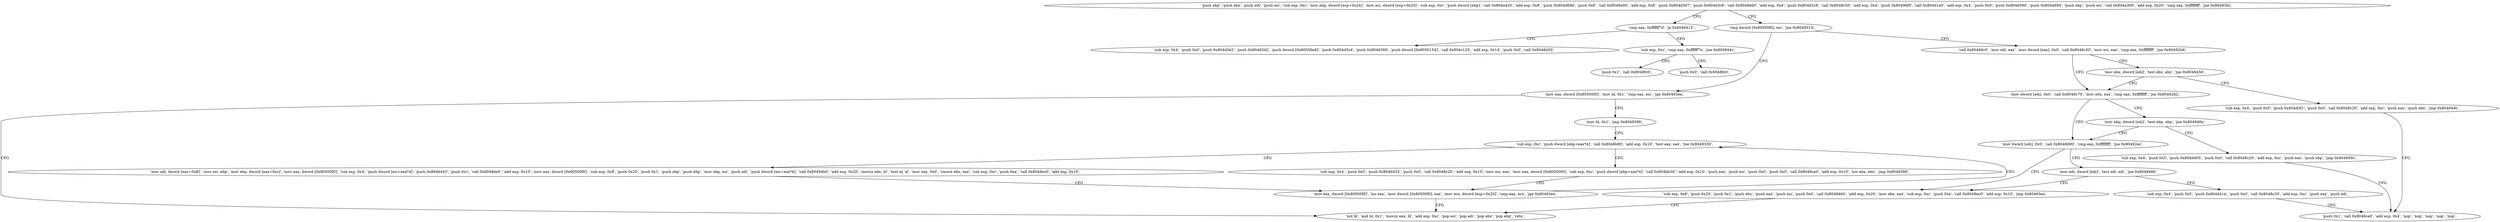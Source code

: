 digraph "func" {
"134517264" [label = "'push ebp', 'push ebx', 'push edi', 'push esi', 'sub esp, 0xc', 'mov ebp, dword [esp+0x24]', 'mov esi, dword [esp+0x20]', 'sub esp, 0xc', 'push dword [ebp]', 'call 0x804a420', 'add esp, 0x8', 'push 0x804d69d', 'push 0x6', 'call 0x8048e00', 'add esp, 0x8', 'push 0x804d367', 'push 0x804d3c8', 'call 0x8048e60', 'add esp, 0x4', 'push 0x804d3c8', 'call 0x8048c50', 'add esp, 0x4', 'push 0x80496f0', 'call 0x804d1a0', 'add esp, 0x4', 'push 0x0', 'push 0x804d590', 'push 0x804d69d', 'push ebp', 'push esi', 'call 0x804a300', 'add esp, 0x20', 'cmp eax, 0xffffffff', 'jne 0x80493fa', " ]
"134517754" [label = "'cmp eax, 0xffffff7d', 'je 0x8049415', " ]
"134517383" [label = "'cmp dword [0x80500f0], esi', 'jne 0x8049314', " ]
"134517781" [label = "'sub esp, 0x4', 'push 0x0', 'push 0x804d3e2', 'push 0x804d3d2', 'push dword [0x80500e8]', 'push 0x804d3c4', 'push 0x804d360', 'push dword [0x8050154]', 'call 0x804c120', 'add esp, 0x14', 'push 0x0', 'call 0x8048d30', " ]
"134517761" [label = "'sub esp, 0xc', 'cmp eax, 0xffffff7e', 'jne 0x804944c', " ]
"134517524" [label = "'mov eax, dword [0x80500f0]', 'mov bl, 0x1', 'cmp eax, esi', 'jge 0x80493ea', " ]
"134517395" [label = "'call 0x8048dc0', 'mov edi, eax', 'mov dword [eax], 0x0', 'call 0x8048c30', 'mov esi, eax', 'cmp eax, 0xffffffff', 'jne 0x80492b6', " ]
"134517836" [label = "'push 0x1', 'call 0x8048fc0', " ]
"134517771" [label = "'push 0x0', 'call 0x8048fc0', " ]
"134517738" [label = "'not bl', 'and bl, 0x1', 'movzx eax, bl', 'add esp, 0xc', 'pop esi', 'pop edi', 'pop ebx', 'pop ebp', 'retn', " ]
"134517539" [label = "'mov bl, 0x1', 'jmp 0x804939b', " ]
"134517430" [label = "'mov dword [edi], 0x0', 'call 0x8048c70', 'mov ebx, eax', 'cmp eax, 0xffffffff', 'jne 0x80492d2', " ]
"134517420" [label = "'mov ebx, dword [edi]', 'test ebx, ebx', 'jne 0x8049456', " ]
"134517659" [label = "'sub esp, 0xc', 'push dword [ebp+eax*4]', 'call 0x8048b80', 'add esp, 0x10', 'test eax, eax', 'jne 0x8049330', " ]
"134517458" [label = "'mov dword [edi], 0x0', 'call 0x8048d90', 'cmp eax, 0xffffffff', 'jne 0x80492ec', " ]
"134517448" [label = "'mov ebp, dword [edi]', 'test ebp, ebp', 'jne 0x804946e', " ]
"134517846" [label = "'sub esp, 0x4', 'push 0x5', 'push 0x804d3f1', 'push 0x0', 'call 0x8048c20', 'add esp, 0xc', 'push eax', 'push ebx', 'jmp 0x804949c', " ]
"134517552" [label = "'mov edi, dword [eax+0x8]', 'mov esi, ebp', 'mov ebp, dword [eax+0xc]', 'mov eax, dword [0x80500f0]', 'sub esp, 0x4', 'push dword [esi+eax*4]', 'push 0x804d443', 'push 0x1', 'call 0x8048de0', 'add esp, 0x10', 'mov eax, dword [0x80500f0]', 'sub esp, 0x8', 'push 0x20', 'push 0x1', 'push ebp', 'push ebp', 'mov ebp, esi', 'push edi', 'push dword [esi+eax*4]', 'call 0x80494b0', 'add esp, 0x20', 'movzx ebx, bl', 'test al, al', 'mov eax, 0x0', 'cmove ebx, eax', 'sub esp, 0xc', 'push 0xa', 'call 0x8048ec0', 'add esp, 0x10', " ]
"134517678" [label = "'sub esp, 0x4', 'push 0x5', 'push 0x804d432', 'push 0x0', 'call 0x8048c20', 'add esp, 0x10', 'mov esi, eax', 'mov eax, dword [0x80500f0]', 'sub esp, 0xc', 'push dword [ebp+eax*4]', 'call 0x804bb30', 'add esp, 0x10', 'push eax', 'push esi', 'push 0x0', 'push 0x0', 'call 0x8048ce0', 'add esp, 0x10', 'xor ebx, ebx', 'jmp 0x8049388', " ]
"134517484" [label = "'sub esp, 0x8', 'push 0x20', 'push 0x1', 'push ebx', 'push eax', 'push esi', 'push 0x0', 'call 0x80494b0', 'add esp, 0x20', 'mov ebx, eax', 'sub esp, 0xc', 'push 0xa', 'call 0x8048ec0', 'add esp, 0x10', 'jmp 0x80493ea', " ]
"134517474" [label = "'mov edi, dword [edi]', 'test edi, edi', 'jne 0x8049486', " ]
"134517870" [label = "'sub esp, 0x4', 'push 0x5', 'push 0x804d405', 'push 0x0', 'call 0x8048c20', 'add esp, 0xc', 'push eax', 'push ebp', 'jmp 0x804949c', " ]
"134517916" [label = "'push 0x1', 'call 0x8048ce0', 'add esp, 0x4', 'nop', 'nop', 'nop', 'nop', 'nop', " ]
"134517640" [label = "'mov eax, dword [0x80500f0]', 'inc eax', 'mov dword [0x80500f0], eax', 'mov ecx, dword [esp+0x20]', 'cmp eax, ecx', 'jge 0x80493ea', " ]
"134517894" [label = "'sub esp, 0x4', 'push 0x5', 'push 0x804d41e', 'push 0x0', 'call 0x8048c20', 'add esp, 0xc', 'push eax', 'push edi', " ]
"134517264" -> "134517754" [ label = "CFG" ]
"134517264" -> "134517383" [ label = "CFG" ]
"134517754" -> "134517781" [ label = "CFG" ]
"134517754" -> "134517761" [ label = "CFG" ]
"134517383" -> "134517524" [ label = "CFG" ]
"134517383" -> "134517395" [ label = "CFG" ]
"134517761" -> "134517836" [ label = "CFG" ]
"134517761" -> "134517771" [ label = "CFG" ]
"134517524" -> "134517738" [ label = "CFG" ]
"134517524" -> "134517539" [ label = "CFG" ]
"134517395" -> "134517430" [ label = "CFG" ]
"134517395" -> "134517420" [ label = "CFG" ]
"134517539" -> "134517659" [ label = "CFG" ]
"134517430" -> "134517458" [ label = "CFG" ]
"134517430" -> "134517448" [ label = "CFG" ]
"134517420" -> "134517846" [ label = "CFG" ]
"134517420" -> "134517430" [ label = "CFG" ]
"134517659" -> "134517552" [ label = "CFG" ]
"134517659" -> "134517678" [ label = "CFG" ]
"134517458" -> "134517484" [ label = "CFG" ]
"134517458" -> "134517474" [ label = "CFG" ]
"134517448" -> "134517870" [ label = "CFG" ]
"134517448" -> "134517458" [ label = "CFG" ]
"134517846" -> "134517916" [ label = "CFG" ]
"134517552" -> "134517640" [ label = "CFG" ]
"134517678" -> "134517640" [ label = "CFG" ]
"134517484" -> "134517738" [ label = "CFG" ]
"134517474" -> "134517894" [ label = "CFG" ]
"134517474" -> "134517484" [ label = "CFG" ]
"134517870" -> "134517916" [ label = "CFG" ]
"134517640" -> "134517738" [ label = "CFG" ]
"134517640" -> "134517659" [ label = "CFG" ]
"134517894" -> "134517916" [ label = "CFG" ]
}
